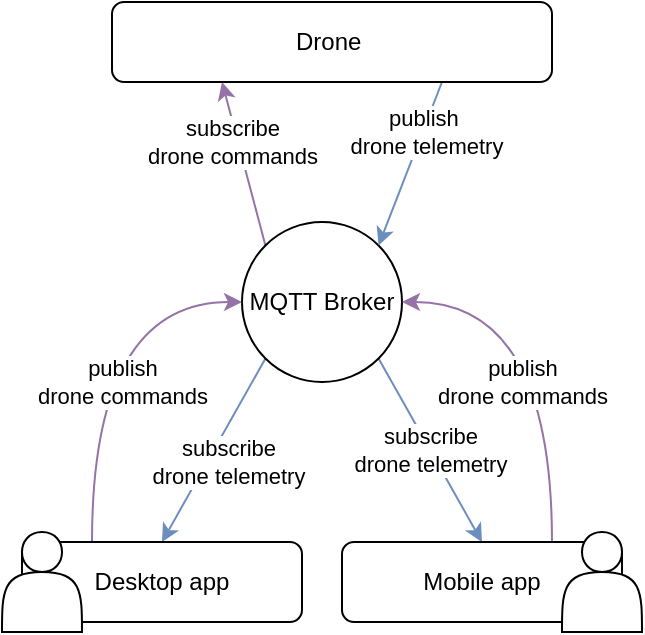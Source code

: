 <mxfile version="20.7.4" type="device"><diagram id="aPHIVDFb_EMYlv2Sj-yM" name="Page-1"><mxGraphModel dx="971" dy="730" grid="1" gridSize="10" guides="1" tooltips="1" connect="1" arrows="1" fold="1" page="1" pageScale="1" pageWidth="850" pageHeight="1100" math="0" shadow="0"><root><mxCell id="0"/><mxCell id="1" parent="0"/><mxCell id="lwfOzkMKZQvcGEG40ZQL-6" style="rounded=0;orthogonalLoop=1;jettySize=auto;html=1;exitX=0;exitY=1;exitDx=0;exitDy=0;entryX=0.5;entryY=0;entryDx=0;entryDy=0;fillColor=#dae8fc;strokeColor=#6c8ebf;" edge="1" parent="1" source="lwfOzkMKZQvcGEG40ZQL-1" target="lwfOzkMKZQvcGEG40ZQL-3"><mxGeometry relative="1" as="geometry"/></mxCell><mxCell id="lwfOzkMKZQvcGEG40ZQL-10" value="subscribe&lt;br&gt;drone telemetry" style="edgeLabel;html=1;align=center;verticalAlign=middle;resizable=0;points=[];" vertex="1" connectable="0" parent="lwfOzkMKZQvcGEG40ZQL-6"><mxGeometry x="0.686" y="-1" relative="1" as="geometry"><mxPoint x="26" y="-26" as="offset"/></mxGeometry></mxCell><mxCell id="lwfOzkMKZQvcGEG40ZQL-7" value="subscribe &lt;br&gt;drone telemetry" style="edgeStyle=none;rounded=0;orthogonalLoop=1;jettySize=auto;html=1;exitX=1;exitY=1;exitDx=0;exitDy=0;entryX=0.5;entryY=0;entryDx=0;entryDy=0;fillColor=#dae8fc;strokeColor=#6c8ebf;" edge="1" parent="1" source="lwfOzkMKZQvcGEG40ZQL-1" target="lwfOzkMKZQvcGEG40ZQL-4"><mxGeometry relative="1" as="geometry"/></mxCell><mxCell id="lwfOzkMKZQvcGEG40ZQL-11" value="subscribe&lt;br&gt;drone commands" style="edgeStyle=none;rounded=0;orthogonalLoop=1;jettySize=auto;html=1;exitX=0;exitY=0;exitDx=0;exitDy=0;entryX=0.25;entryY=1;entryDx=0;entryDy=0;fillColor=#e1d5e7;strokeColor=#9673a6;" edge="1" parent="1" source="lwfOzkMKZQvcGEG40ZQL-1" target="lwfOzkMKZQvcGEG40ZQL-2"><mxGeometry x="0.277" y="3" relative="1" as="geometry"><mxPoint as="offset"/></mxGeometry></mxCell><mxCell id="lwfOzkMKZQvcGEG40ZQL-1" value="MQTT Broker" style="ellipse;whiteSpace=wrap;html=1;aspect=fixed;" vertex="1" parent="1"><mxGeometry x="270" y="270" width="80" height="80" as="geometry"/></mxCell><mxCell id="lwfOzkMKZQvcGEG40ZQL-8" style="edgeStyle=none;rounded=0;orthogonalLoop=1;jettySize=auto;html=1;entryX=1;entryY=0;entryDx=0;entryDy=0;exitX=0.75;exitY=1;exitDx=0;exitDy=0;fillColor=#dae8fc;strokeColor=#6c8ebf;" edge="1" parent="1" source="lwfOzkMKZQvcGEG40ZQL-2" target="lwfOzkMKZQvcGEG40ZQL-1"><mxGeometry relative="1" as="geometry"/></mxCell><mxCell id="lwfOzkMKZQvcGEG40ZQL-9" value="publish&amp;nbsp;&lt;br&gt;drone telemetry" style="edgeLabel;html=1;align=center;verticalAlign=middle;resizable=0;points=[];" vertex="1" connectable="0" parent="lwfOzkMKZQvcGEG40ZQL-8"><mxGeometry x="-0.408" y="1" relative="1" as="geometry"><mxPoint as="offset"/></mxGeometry></mxCell><mxCell id="lwfOzkMKZQvcGEG40ZQL-2" value="Drone&amp;nbsp;" style="rounded=1;whiteSpace=wrap;html=1;" vertex="1" parent="1"><mxGeometry x="205" y="160" width="220" height="40" as="geometry"/></mxCell><mxCell id="lwfOzkMKZQvcGEG40ZQL-12" value="publish&lt;br&gt;drone commands" style="edgeStyle=orthogonalEdgeStyle;rounded=0;orthogonalLoop=1;jettySize=auto;html=1;exitX=0.25;exitY=0;exitDx=0;exitDy=0;entryX=0;entryY=0.5;entryDx=0;entryDy=0;curved=1;fillColor=#e1d5e7;strokeColor=#9673a6;" edge="1" parent="1" source="lwfOzkMKZQvcGEG40ZQL-3" target="lwfOzkMKZQvcGEG40ZQL-1"><mxGeometry x="-0.179" y="-15" relative="1" as="geometry"><mxPoint x="220" y="390" as="targetPoint"/><mxPoint as="offset"/></mxGeometry></mxCell><mxCell id="lwfOzkMKZQvcGEG40ZQL-3" value="Desktop app" style="rounded=1;whiteSpace=wrap;html=1;" vertex="1" parent="1"><mxGeometry x="160" y="430" width="140" height="40" as="geometry"/></mxCell><mxCell id="lwfOzkMKZQvcGEG40ZQL-13" value="publish&lt;br&gt;drone commands" style="edgeStyle=orthogonalEdgeStyle;curved=1;rounded=0;orthogonalLoop=1;jettySize=auto;html=1;exitX=0.75;exitY=0;exitDx=0;exitDy=0;entryX=1;entryY=0.5;entryDx=0;entryDy=0;fillColor=#e1d5e7;strokeColor=#9673a6;" edge="1" parent="1" source="lwfOzkMKZQvcGEG40ZQL-4" target="lwfOzkMKZQvcGEG40ZQL-1"><mxGeometry x="-0.179" y="15" relative="1" as="geometry"><mxPoint as="offset"/></mxGeometry></mxCell><mxCell id="lwfOzkMKZQvcGEG40ZQL-4" value="Mobile app" style="rounded=1;whiteSpace=wrap;html=1;" vertex="1" parent="1"><mxGeometry x="320" y="430" width="140" height="40" as="geometry"/></mxCell><mxCell id="lwfOzkMKZQvcGEG40ZQL-14" value="" style="shape=actor;whiteSpace=wrap;html=1;" vertex="1" parent="1"><mxGeometry x="150" y="425" width="40" height="50" as="geometry"/></mxCell><mxCell id="lwfOzkMKZQvcGEG40ZQL-15" value="" style="shape=actor;whiteSpace=wrap;html=1;" vertex="1" parent="1"><mxGeometry x="430" y="425" width="40" height="50" as="geometry"/></mxCell></root></mxGraphModel></diagram></mxfile>
